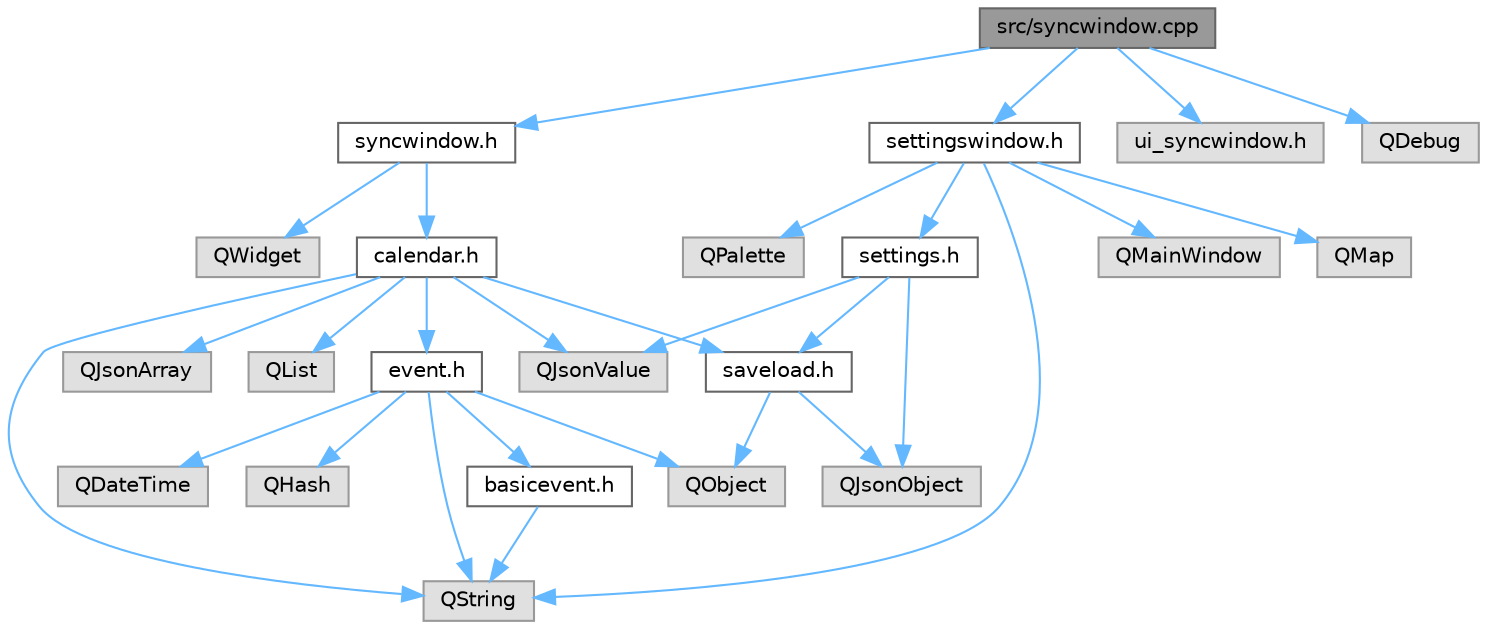digraph "src/syncwindow.cpp"
{
 // LATEX_PDF_SIZE
  bgcolor="transparent";
  edge [fontname=Helvetica,fontsize=10,labelfontname=Helvetica,labelfontsize=10];
  node [fontname=Helvetica,fontsize=10,shape=box,height=0.2,width=0.4];
  Node1 [id="Node000001",label="src/syncwindow.cpp",height=0.2,width=0.4,color="gray40", fillcolor="grey60", style="filled", fontcolor="black",tooltip=" "];
  Node1 -> Node2 [id="edge29_Node000001_Node000002",color="steelblue1",style="solid",tooltip=" "];
  Node2 [id="Node000002",label="syncwindow.h",height=0.2,width=0.4,color="grey40", fillcolor="white", style="filled",URL="$syncwindow_8h.html",tooltip=" "];
  Node2 -> Node3 [id="edge30_Node000002_Node000003",color="steelblue1",style="solid",tooltip=" "];
  Node3 [id="Node000003",label="calendar.h",height=0.2,width=0.4,color="grey40", fillcolor="white", style="filled",URL="$calendar_8h.html",tooltip=" "];
  Node3 -> Node4 [id="edge31_Node000003_Node000004",color="steelblue1",style="solid",tooltip=" "];
  Node4 [id="Node000004",label="event.h",height=0.2,width=0.4,color="grey40", fillcolor="white", style="filled",URL="$event_8h.html",tooltip=" "];
  Node4 -> Node5 [id="edge32_Node000004_Node000005",color="steelblue1",style="solid",tooltip=" "];
  Node5 [id="Node000005",label="QDateTime",height=0.2,width=0.4,color="grey60", fillcolor="#E0E0E0", style="filled",tooltip=" "];
  Node4 -> Node6 [id="edge33_Node000004_Node000006",color="steelblue1",style="solid",tooltip=" "];
  Node6 [id="Node000006",label="QHash",height=0.2,width=0.4,color="grey60", fillcolor="#E0E0E0", style="filled",tooltip=" "];
  Node4 -> Node7 [id="edge34_Node000004_Node000007",color="steelblue1",style="solid",tooltip=" "];
  Node7 [id="Node000007",label="QObject",height=0.2,width=0.4,color="grey60", fillcolor="#E0E0E0", style="filled",tooltip=" "];
  Node4 -> Node8 [id="edge35_Node000004_Node000008",color="steelblue1",style="solid",tooltip=" "];
  Node8 [id="Node000008",label="QString",height=0.2,width=0.4,color="grey60", fillcolor="#E0E0E0", style="filled",tooltip=" "];
  Node4 -> Node9 [id="edge36_Node000004_Node000009",color="steelblue1",style="solid",tooltip=" "];
  Node9 [id="Node000009",label="basicevent.h",height=0.2,width=0.4,color="grey40", fillcolor="white", style="filled",URL="$basicevent_8h.html",tooltip=" "];
  Node9 -> Node8 [id="edge37_Node000009_Node000008",color="steelblue1",style="solid",tooltip=" "];
  Node3 -> Node10 [id="edge38_Node000003_Node000010",color="steelblue1",style="solid",tooltip=" "];
  Node10 [id="Node000010",label="saveload.h",height=0.2,width=0.4,color="grey40", fillcolor="white", style="filled",URL="$saveload_8h.html",tooltip=" "];
  Node10 -> Node11 [id="edge39_Node000010_Node000011",color="steelblue1",style="solid",tooltip=" "];
  Node11 [id="Node000011",label="QJsonObject",height=0.2,width=0.4,color="grey60", fillcolor="#E0E0E0", style="filled",tooltip=" "];
  Node10 -> Node7 [id="edge40_Node000010_Node000007",color="steelblue1",style="solid",tooltip=" "];
  Node3 -> Node12 [id="edge41_Node000003_Node000012",color="steelblue1",style="solid",tooltip=" "];
  Node12 [id="Node000012",label="QJsonArray",height=0.2,width=0.4,color="grey60", fillcolor="#E0E0E0", style="filled",tooltip=" "];
  Node3 -> Node13 [id="edge42_Node000003_Node000013",color="steelblue1",style="solid",tooltip=" "];
  Node13 [id="Node000013",label="QJsonValue",height=0.2,width=0.4,color="grey60", fillcolor="#E0E0E0", style="filled",tooltip=" "];
  Node3 -> Node14 [id="edge43_Node000003_Node000014",color="steelblue1",style="solid",tooltip=" "];
  Node14 [id="Node000014",label="QList",height=0.2,width=0.4,color="grey60", fillcolor="#E0E0E0", style="filled",tooltip=" "];
  Node3 -> Node8 [id="edge44_Node000003_Node000008",color="steelblue1",style="solid",tooltip=" "];
  Node2 -> Node15 [id="edge45_Node000002_Node000015",color="steelblue1",style="solid",tooltip=" "];
  Node15 [id="Node000015",label="QWidget",height=0.2,width=0.4,color="grey60", fillcolor="#E0E0E0", style="filled",tooltip=" "];
  Node1 -> Node16 [id="edge46_Node000001_Node000016",color="steelblue1",style="solid",tooltip=" "];
  Node16 [id="Node000016",label="settingswindow.h",height=0.2,width=0.4,color="grey40", fillcolor="white", style="filled",URL="$settingswindow_8h.html",tooltip=" "];
  Node16 -> Node17 [id="edge47_Node000016_Node000017",color="steelblue1",style="solid",tooltip=" "];
  Node17 [id="Node000017",label="QMainWindow",height=0.2,width=0.4,color="grey60", fillcolor="#E0E0E0", style="filled",tooltip=" "];
  Node16 -> Node18 [id="edge48_Node000016_Node000018",color="steelblue1",style="solid",tooltip=" "];
  Node18 [id="Node000018",label="QMap",height=0.2,width=0.4,color="grey60", fillcolor="#E0E0E0", style="filled",tooltip=" "];
  Node16 -> Node19 [id="edge49_Node000016_Node000019",color="steelblue1",style="solid",tooltip=" "];
  Node19 [id="Node000019",label="QPalette",height=0.2,width=0.4,color="grey60", fillcolor="#E0E0E0", style="filled",tooltip=" "];
  Node16 -> Node8 [id="edge50_Node000016_Node000008",color="steelblue1",style="solid",tooltip=" "];
  Node16 -> Node20 [id="edge51_Node000016_Node000020",color="steelblue1",style="solid",tooltip=" "];
  Node20 [id="Node000020",label="settings.h",height=0.2,width=0.4,color="grey40", fillcolor="white", style="filled",URL="$settings_8h.html",tooltip=" "];
  Node20 -> Node10 [id="edge52_Node000020_Node000010",color="steelblue1",style="solid",tooltip=" "];
  Node20 -> Node11 [id="edge53_Node000020_Node000011",color="steelblue1",style="solid",tooltip=" "];
  Node20 -> Node13 [id="edge54_Node000020_Node000013",color="steelblue1",style="solid",tooltip=" "];
  Node1 -> Node21 [id="edge55_Node000001_Node000021",color="steelblue1",style="solid",tooltip=" "];
  Node21 [id="Node000021",label="ui_syncwindow.h",height=0.2,width=0.4,color="grey60", fillcolor="#E0E0E0", style="filled",tooltip=" "];
  Node1 -> Node22 [id="edge56_Node000001_Node000022",color="steelblue1",style="solid",tooltip=" "];
  Node22 [id="Node000022",label="QDebug",height=0.2,width=0.4,color="grey60", fillcolor="#E0E0E0", style="filled",tooltip=" "];
}
